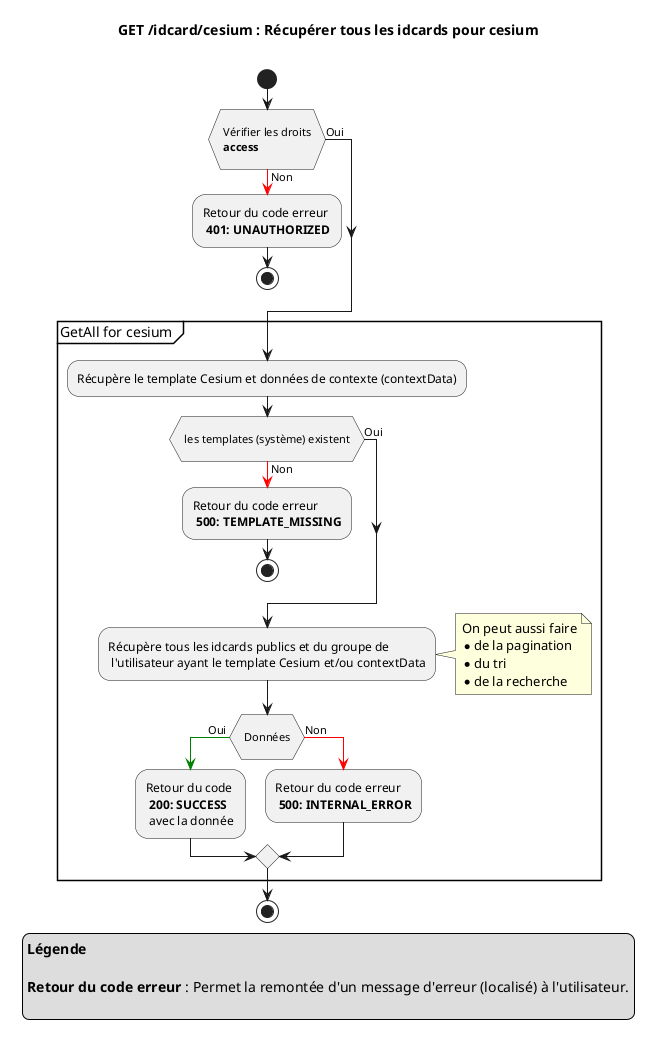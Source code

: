 @startuml

title
GET **/idcard/cesium** : Récupérer tous les idcards pour cesium

end title

start
if ( \n Vérifier les droits \n **access** \n)
    -[#red]-> Non ;
    -Retour du code erreur \n **401: UNAUTHORIZED**
    stop
else (Oui)
endif


partition "GetAll for cesium " {
    -Récupère le template Cesium et données de contexte (contextData)
    if ( \n les templates (système) existent \n )
        -[#red]-> Non ;
        -Retour du code erreur \n **500: TEMPLATE_MISSING**
        stop
    else (Oui)
    endif
    -Récupère tous les idcards publics et du groupe de \n l'utilisateur ayant le template Cesium et/ou contextData
    note right
    On peut aussi faire
    * de la pagination
    * du tri
    * de la recherche
    endnote

    if ( \n Données \n )
        -[#green]-> Oui ;
        -Retour du code \n **200: SUCCESS** \n avec la donnée
    else
        -[#red]-> Non ;
        -Retour du code erreur \n **500: INTERNAL_ERROR**
    endif
}
stop



legend 
**Légende**

**Retour du code erreur** : Permet la remontée d'un message d'erreur (localisé) à l'utilisateur.

endlegend

@enduml
